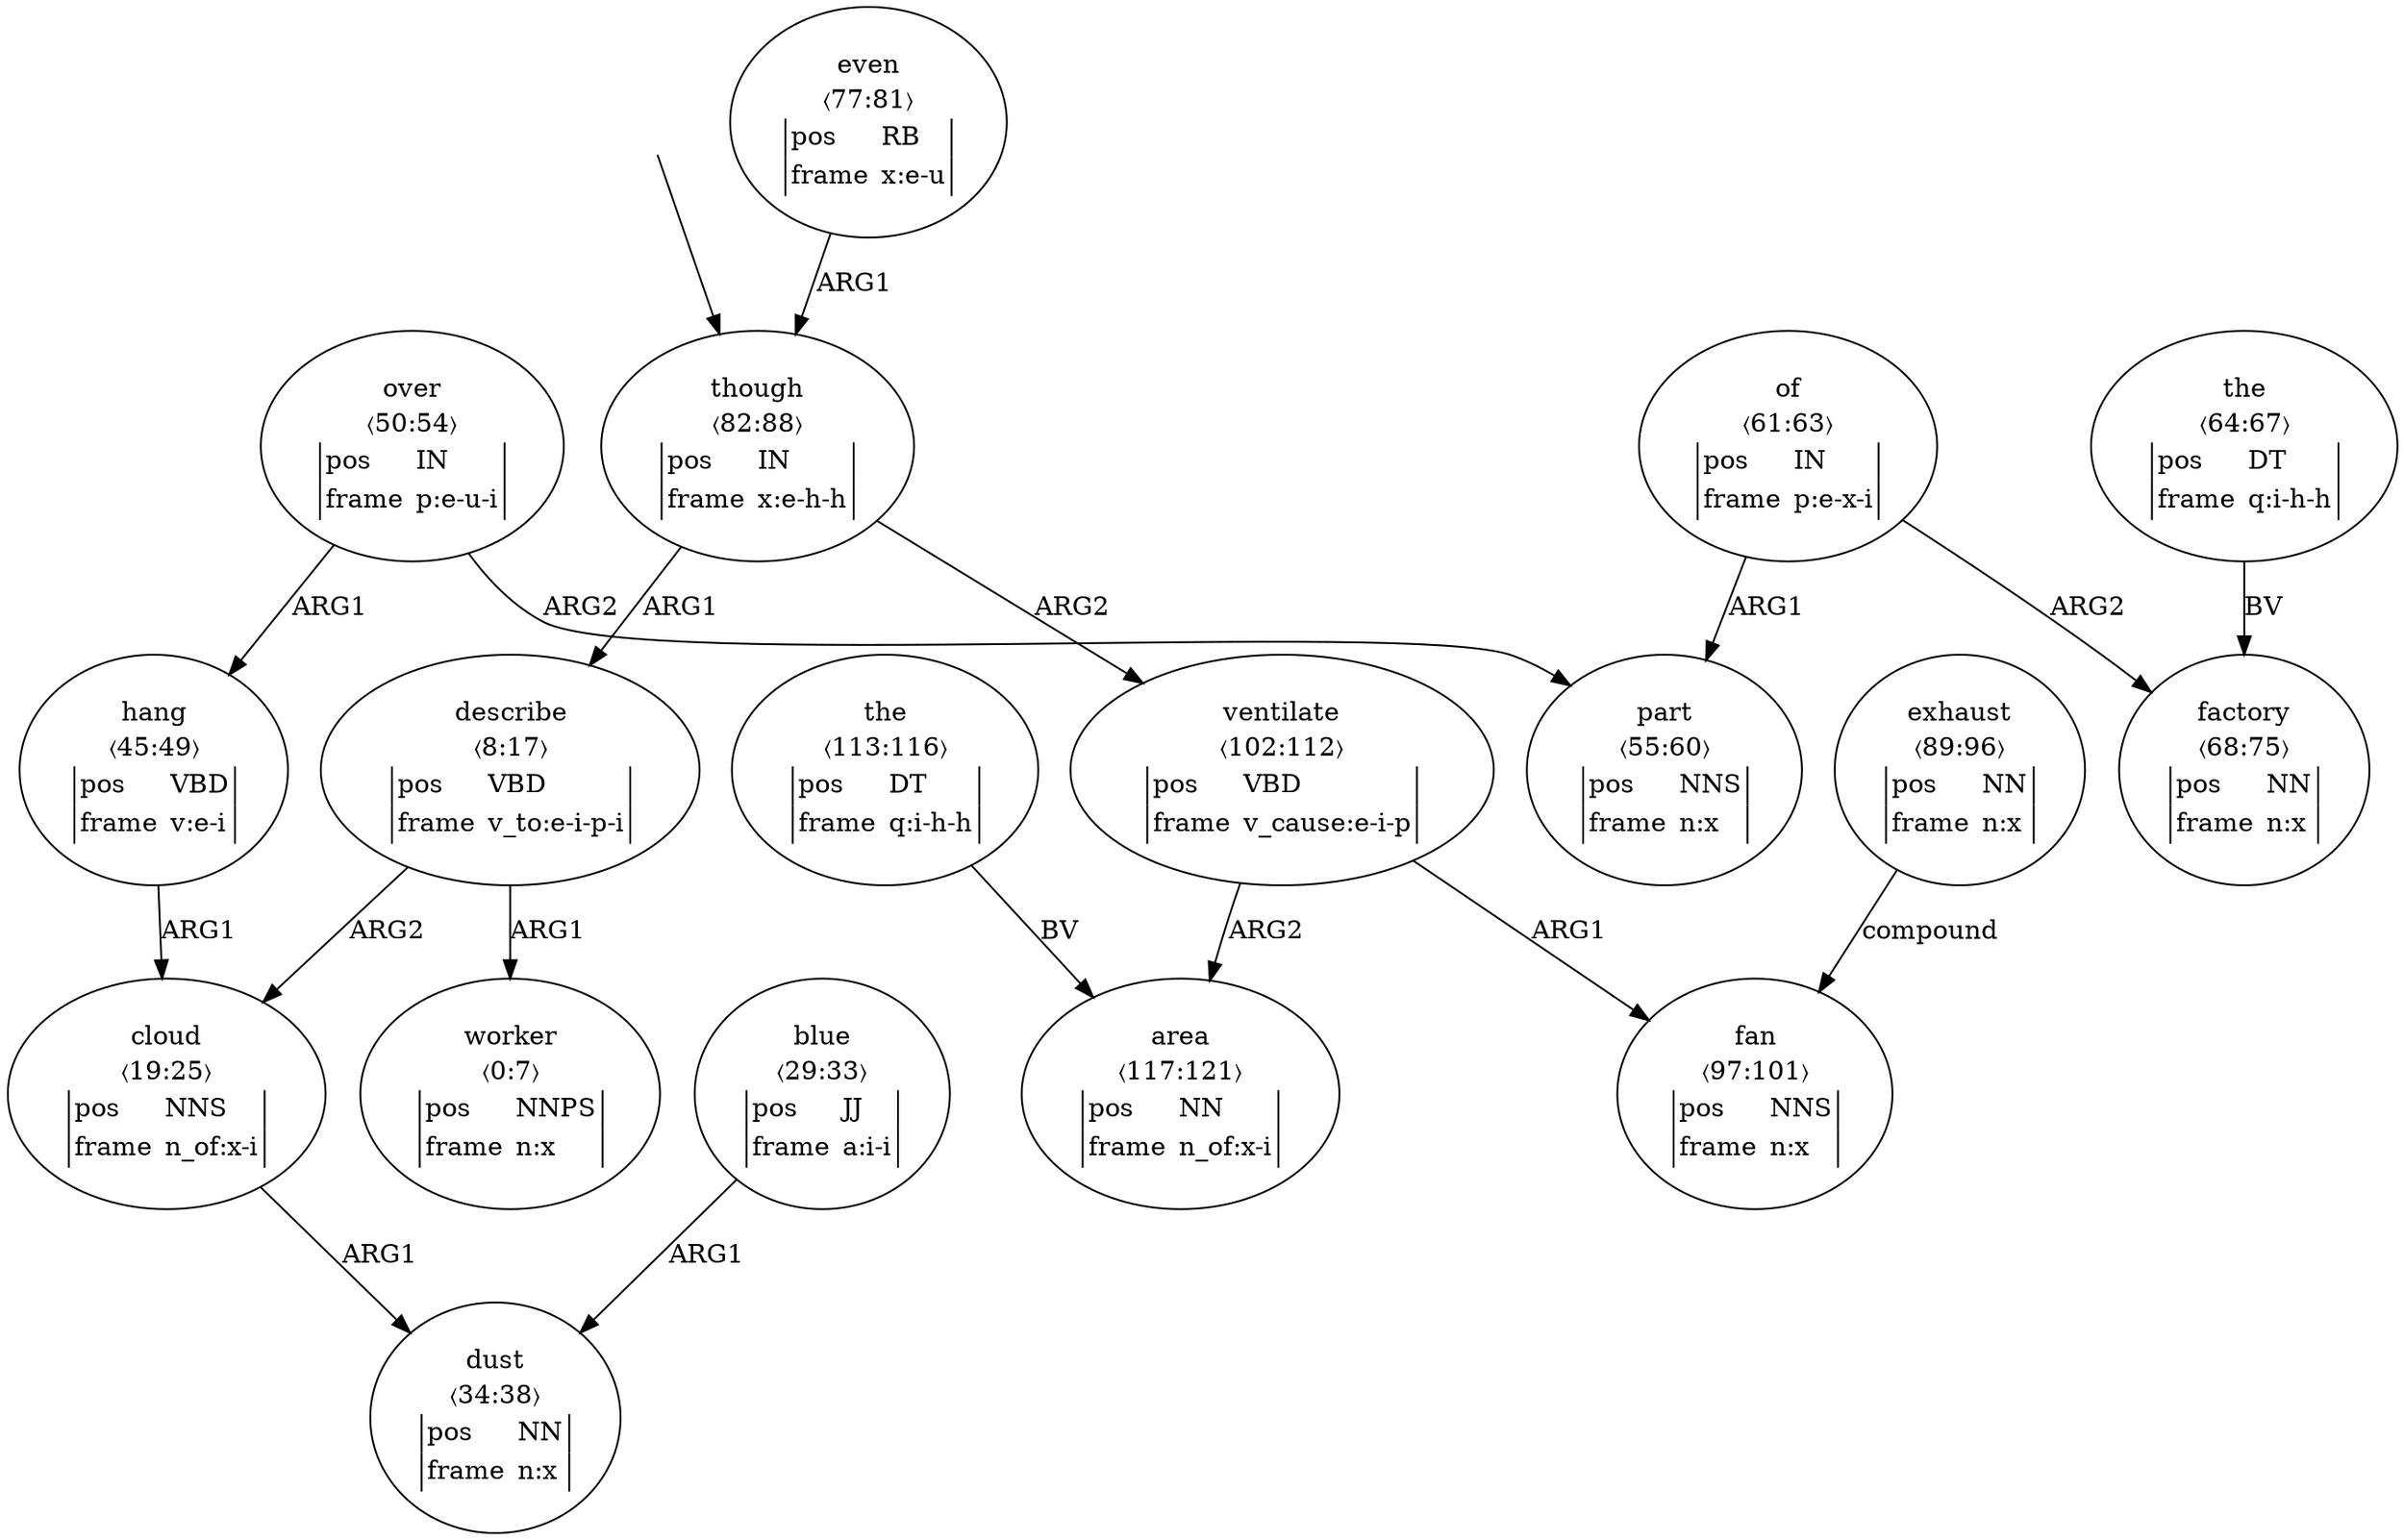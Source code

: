 digraph "20003027" {
  top [ style=invis ];
  top -> 17;
  0 [ label=<<table align="center" border="0" cellspacing="0"><tr><td colspan="2">worker</td></tr><tr><td colspan="2">〈0:7〉</td></tr><tr><td sides="l" border="1" align="left">pos</td><td sides="r" border="1" align="left">NNPS</td></tr><tr><td sides="l" border="1" align="left">frame</td><td sides="r" border="1" align="left">n:x</td></tr></table>> ];
  1 [ label=<<table align="center" border="0" cellspacing="0"><tr><td colspan="2">describe</td></tr><tr><td colspan="2">〈8:17〉</td></tr><tr><td sides="l" border="1" align="left">pos</td><td sides="r" border="1" align="left">VBD</td></tr><tr><td sides="l" border="1" align="left">frame</td><td sides="r" border="1" align="left">v_to:e-i-p-i</td></tr></table>> ];
  3 [ label=<<table align="center" border="0" cellspacing="0"><tr><td colspan="2">cloud</td></tr><tr><td colspan="2">〈19:25〉</td></tr><tr><td sides="l" border="1" align="left">pos</td><td sides="r" border="1" align="left">NNS</td></tr><tr><td sides="l" border="1" align="left">frame</td><td sides="r" border="1" align="left">n_of:x-i</td></tr></table>> ];
  5 [ label=<<table align="center" border="0" cellspacing="0"><tr><td colspan="2">blue</td></tr><tr><td colspan="2">〈29:33〉</td></tr><tr><td sides="l" border="1" align="left">pos</td><td sides="r" border="1" align="left">JJ</td></tr><tr><td sides="l" border="1" align="left">frame</td><td sides="r" border="1" align="left">a:i-i</td></tr></table>> ];
  6 [ label=<<table align="center" border="0" cellspacing="0"><tr><td colspan="2">dust</td></tr><tr><td colspan="2">〈34:38〉</td></tr><tr><td sides="l" border="1" align="left">pos</td><td sides="r" border="1" align="left">NN</td></tr><tr><td sides="l" border="1" align="left">frame</td><td sides="r" border="1" align="left">n:x</td></tr></table>> ];
  9 [ label=<<table align="center" border="0" cellspacing="0"><tr><td colspan="2">hang</td></tr><tr><td colspan="2">〈45:49〉</td></tr><tr><td sides="l" border="1" align="left">pos</td><td sides="r" border="1" align="left">VBD</td></tr><tr><td sides="l" border="1" align="left">frame</td><td sides="r" border="1" align="left">v:e-i</td></tr></table>> ];
  10 [ label=<<table align="center" border="0" cellspacing="0"><tr><td colspan="2">over</td></tr><tr><td colspan="2">〈50:54〉</td></tr><tr><td sides="l" border="1" align="left">pos</td><td sides="r" border="1" align="left">IN</td></tr><tr><td sides="l" border="1" align="left">frame</td><td sides="r" border="1" align="left">p:e-u-i</td></tr></table>> ];
  11 [ label=<<table align="center" border="0" cellspacing="0"><tr><td colspan="2">part</td></tr><tr><td colspan="2">〈55:60〉</td></tr><tr><td sides="l" border="1" align="left">pos</td><td sides="r" border="1" align="left">NNS</td></tr><tr><td sides="l" border="1" align="left">frame</td><td sides="r" border="1" align="left">n:x</td></tr></table>> ];
  12 [ label=<<table align="center" border="0" cellspacing="0"><tr><td colspan="2">of</td></tr><tr><td colspan="2">〈61:63〉</td></tr><tr><td sides="l" border="1" align="left">pos</td><td sides="r" border="1" align="left">IN</td></tr><tr><td sides="l" border="1" align="left">frame</td><td sides="r" border="1" align="left">p:e-x-i</td></tr></table>> ];
  13 [ label=<<table align="center" border="0" cellspacing="0"><tr><td colspan="2">the</td></tr><tr><td colspan="2">〈64:67〉</td></tr><tr><td sides="l" border="1" align="left">pos</td><td sides="r" border="1" align="left">DT</td></tr><tr><td sides="l" border="1" align="left">frame</td><td sides="r" border="1" align="left">q:i-h-h</td></tr></table>> ];
  14 [ label=<<table align="center" border="0" cellspacing="0"><tr><td colspan="2">factory</td></tr><tr><td colspan="2">〈68:75〉</td></tr><tr><td sides="l" border="1" align="left">pos</td><td sides="r" border="1" align="left">NN</td></tr><tr><td sides="l" border="1" align="left">frame</td><td sides="r" border="1" align="left">n:x</td></tr></table>> ];
  16 [ label=<<table align="center" border="0" cellspacing="0"><tr><td colspan="2">even</td></tr><tr><td colspan="2">〈77:81〉</td></tr><tr><td sides="l" border="1" align="left">pos</td><td sides="r" border="1" align="left">RB</td></tr><tr><td sides="l" border="1" align="left">frame</td><td sides="r" border="1" align="left">x:e-u</td></tr></table>> ];
  17 [ label=<<table align="center" border="0" cellspacing="0"><tr><td colspan="2">though</td></tr><tr><td colspan="2">〈82:88〉</td></tr><tr><td sides="l" border="1" align="left">pos</td><td sides="r" border="1" align="left">IN</td></tr><tr><td sides="l" border="1" align="left">frame</td><td sides="r" border="1" align="left">x:e-h-h</td></tr></table>> ];
  18 [ label=<<table align="center" border="0" cellspacing="0"><tr><td colspan="2">exhaust</td></tr><tr><td colspan="2">〈89:96〉</td></tr><tr><td sides="l" border="1" align="left">pos</td><td sides="r" border="1" align="left">NN</td></tr><tr><td sides="l" border="1" align="left">frame</td><td sides="r" border="1" align="left">n:x</td></tr></table>> ];
  19 [ label=<<table align="center" border="0" cellspacing="0"><tr><td colspan="2">fan</td></tr><tr><td colspan="2">〈97:101〉</td></tr><tr><td sides="l" border="1" align="left">pos</td><td sides="r" border="1" align="left">NNS</td></tr><tr><td sides="l" border="1" align="left">frame</td><td sides="r" border="1" align="left">n:x</td></tr></table>> ];
  20 [ label=<<table align="center" border="0" cellspacing="0"><tr><td colspan="2">ventilate</td></tr><tr><td colspan="2">〈102:112〉</td></tr><tr><td sides="l" border="1" align="left">pos</td><td sides="r" border="1" align="left">VBD</td></tr><tr><td sides="l" border="1" align="left">frame</td><td sides="r" border="1" align="left">v_cause:e-i-p</td></tr></table>> ];
  21 [ label=<<table align="center" border="0" cellspacing="0"><tr><td colspan="2">the</td></tr><tr><td colspan="2">〈113:116〉</td></tr><tr><td sides="l" border="1" align="left">pos</td><td sides="r" border="1" align="left">DT</td></tr><tr><td sides="l" border="1" align="left">frame</td><td sides="r" border="1" align="left">q:i-h-h</td></tr></table>> ];
  22 [ label=<<table align="center" border="0" cellspacing="0"><tr><td colspan="2">area</td></tr><tr><td colspan="2">〈117:121〉</td></tr><tr><td sides="l" border="1" align="left">pos</td><td sides="r" border="1" align="left">NN</td></tr><tr><td sides="l" border="1" align="left">frame</td><td sides="r" border="1" align="left">n_of:x-i</td></tr></table>> ];
  12 -> 11 [ label="ARG1" ];
  20 -> 19 [ label="ARG1" ];
  13 -> 14 [ label="BV" ];
  16 -> 17 [ label="ARG1" ];
  3 -> 6 [ label="ARG1" ];
  10 -> 9 [ label="ARG1" ];
  12 -> 14 [ label="ARG2" ];
  9 -> 3 [ label="ARG1" ];
  18 -> 19 [ label="compound" ];
  17 -> 20 [ label="ARG2" ];
  1 -> 3 [ label="ARG2" ];
  21 -> 22 [ label="BV" ];
  1 -> 0 [ label="ARG1" ];
  20 -> 22 [ label="ARG2" ];
  5 -> 6 [ label="ARG1" ];
  10 -> 11 [ label="ARG2" ];
  17 -> 1 [ label="ARG1" ];
}


